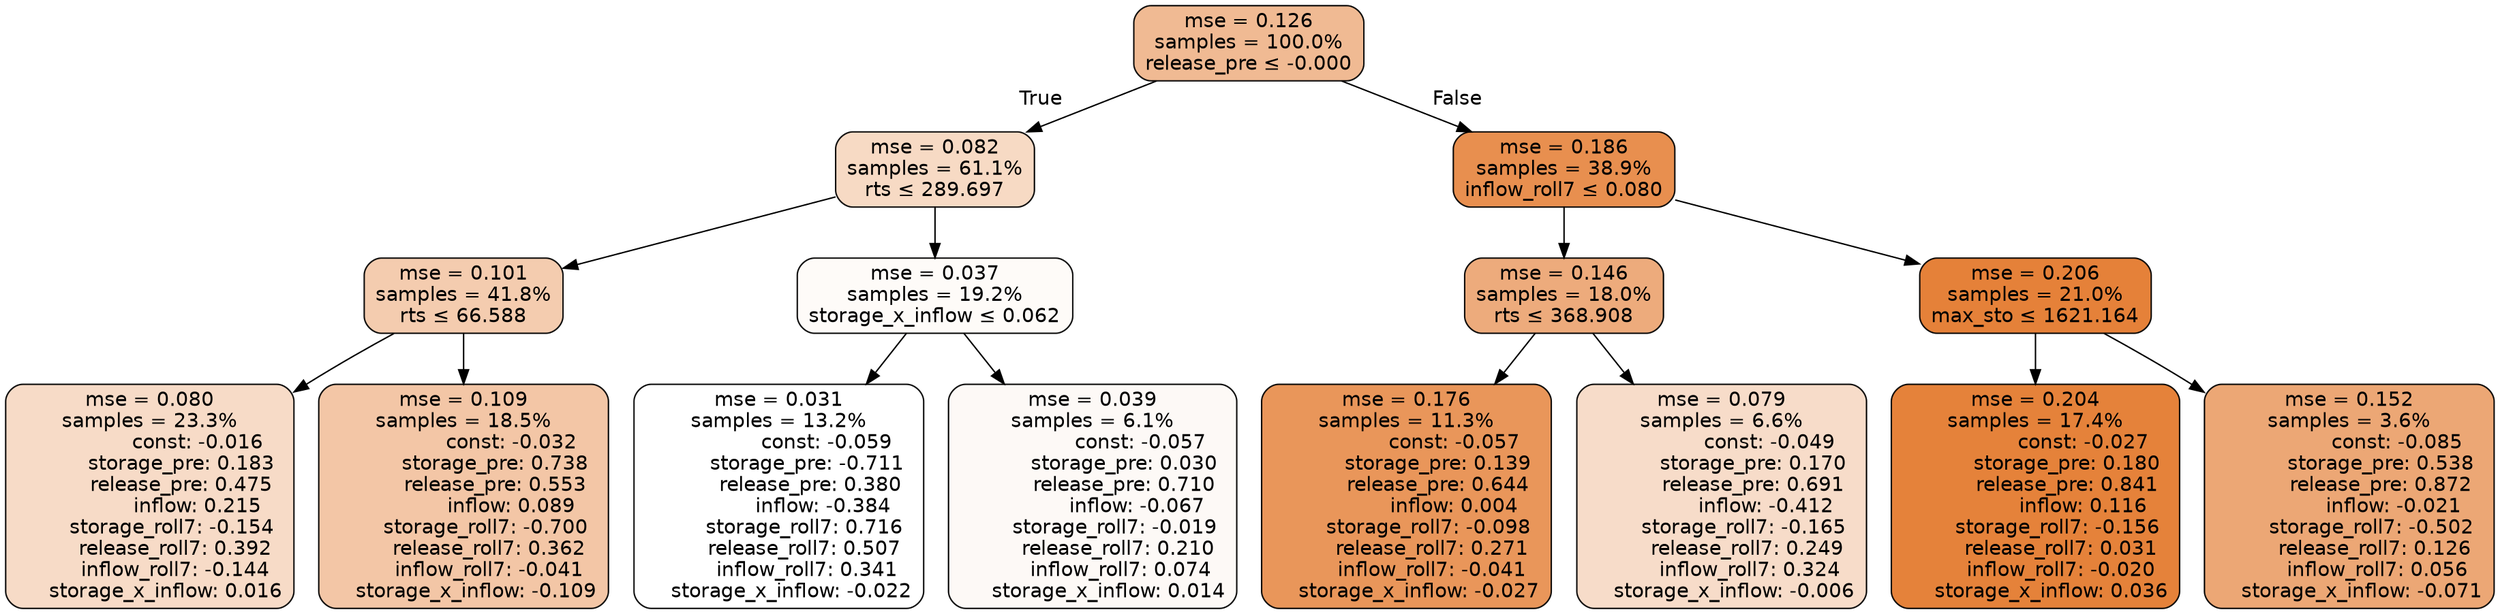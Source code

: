 digraph tree {
bgcolor="transparent"
node [shape=rectangle, style="filled, rounded", color="black", fontname=helvetica] ;
edge [fontname=helvetica] ;
	"0" [label="mse = 0.126
samples = 100.0%
release_pre &le; -0.000", fillcolor="#f0ba93"]
	"1" [label="mse = 0.082
samples = 61.1%
rts &le; 289.697", fillcolor="#f7dac4"]
	"2" [label="mse = 0.101
samples = 41.8%
rts &le; 66.588", fillcolor="#f4ccaf"]
	"3" [label="mse = 0.080
samples = 23.3%
               const: -0.016
          storage_pre: 0.183
          release_pre: 0.475
               inflow: 0.215
       storage_roll7: -0.154
        release_roll7: 0.392
        inflow_roll7: -0.144
     storage_x_inflow: 0.016", fillcolor="#f7dbc7"]
	"4" [label="mse = 0.109
samples = 18.5%
               const: -0.032
          storage_pre: 0.738
          release_pre: 0.553
               inflow: 0.089
       storage_roll7: -0.700
        release_roll7: 0.362
        inflow_roll7: -0.041
    storage_x_inflow: -0.109", fillcolor="#f3c6a6"]
	"5" [label="mse = 0.037
samples = 19.2%
storage_x_inflow &le; 0.062", fillcolor="#fefbf8"]
	"6" [label="mse = 0.031
samples = 13.2%
               const: -0.059
         storage_pre: -0.711
          release_pre: 0.380
              inflow: -0.384
        storage_roll7: 0.716
        release_roll7: 0.507
         inflow_roll7: 0.341
    storage_x_inflow: -0.022", fillcolor="#ffffff"]
	"7" [label="mse = 0.039
samples = 6.1%
               const: -0.057
          storage_pre: 0.030
          release_pre: 0.710
              inflow: -0.067
       storage_roll7: -0.019
        release_roll7: 0.210
         inflow_roll7: 0.074
     storage_x_inflow: 0.014", fillcolor="#fdf9f6"]
	"8" [label="mse = 0.186
samples = 38.9%
inflow_roll7 &le; 0.080", fillcolor="#e88f4f"]
	"9" [label="mse = 0.146
samples = 18.0%
rts &le; 368.908", fillcolor="#edab7c"]
	"10" [label="mse = 0.176
samples = 11.3%
               const: -0.057
          storage_pre: 0.139
          release_pre: 0.644
               inflow: 0.004
       storage_roll7: -0.098
        release_roll7: 0.271
        inflow_roll7: -0.041
    storage_x_inflow: -0.027", fillcolor="#e9965a"]
	"11" [label="mse = 0.079
samples = 6.6%
               const: -0.049
          storage_pre: 0.170
          release_pre: 0.691
              inflow: -0.412
       storage_roll7: -0.165
        release_roll7: 0.249
         inflow_roll7: 0.324
    storage_x_inflow: -0.006", fillcolor="#f7dcc9"]
	"12" [label="mse = 0.206
samples = 21.0%
max_sto &le; 1621.164", fillcolor="#e58139"]
	"13" [label="mse = 0.204
samples = 17.4%
               const: -0.027
          storage_pre: 0.180
          release_pre: 0.841
               inflow: 0.116
       storage_roll7: -0.156
        release_roll7: 0.031
        inflow_roll7: -0.020
     storage_x_inflow: 0.036", fillcolor="#e5823a"]
	"14" [label="mse = 0.152
samples = 3.6%
               const: -0.085
          storage_pre: 0.538
          release_pre: 0.872
              inflow: -0.021
       storage_roll7: -0.502
        release_roll7: 0.126
         inflow_roll7: 0.056
    storage_x_inflow: -0.071", fillcolor="#eca775"]

	"0" -> "1" [labeldistance=2.5, labelangle=45, headlabel="True"]
	"1" -> "2"
	"2" -> "3"
	"2" -> "4"
	"1" -> "5"
	"5" -> "6"
	"5" -> "7"
	"0" -> "8" [labeldistance=2.5, labelangle=-45, headlabel="False"]
	"8" -> "9"
	"9" -> "10"
	"9" -> "11"
	"8" -> "12"
	"12" -> "13"
	"12" -> "14"
}